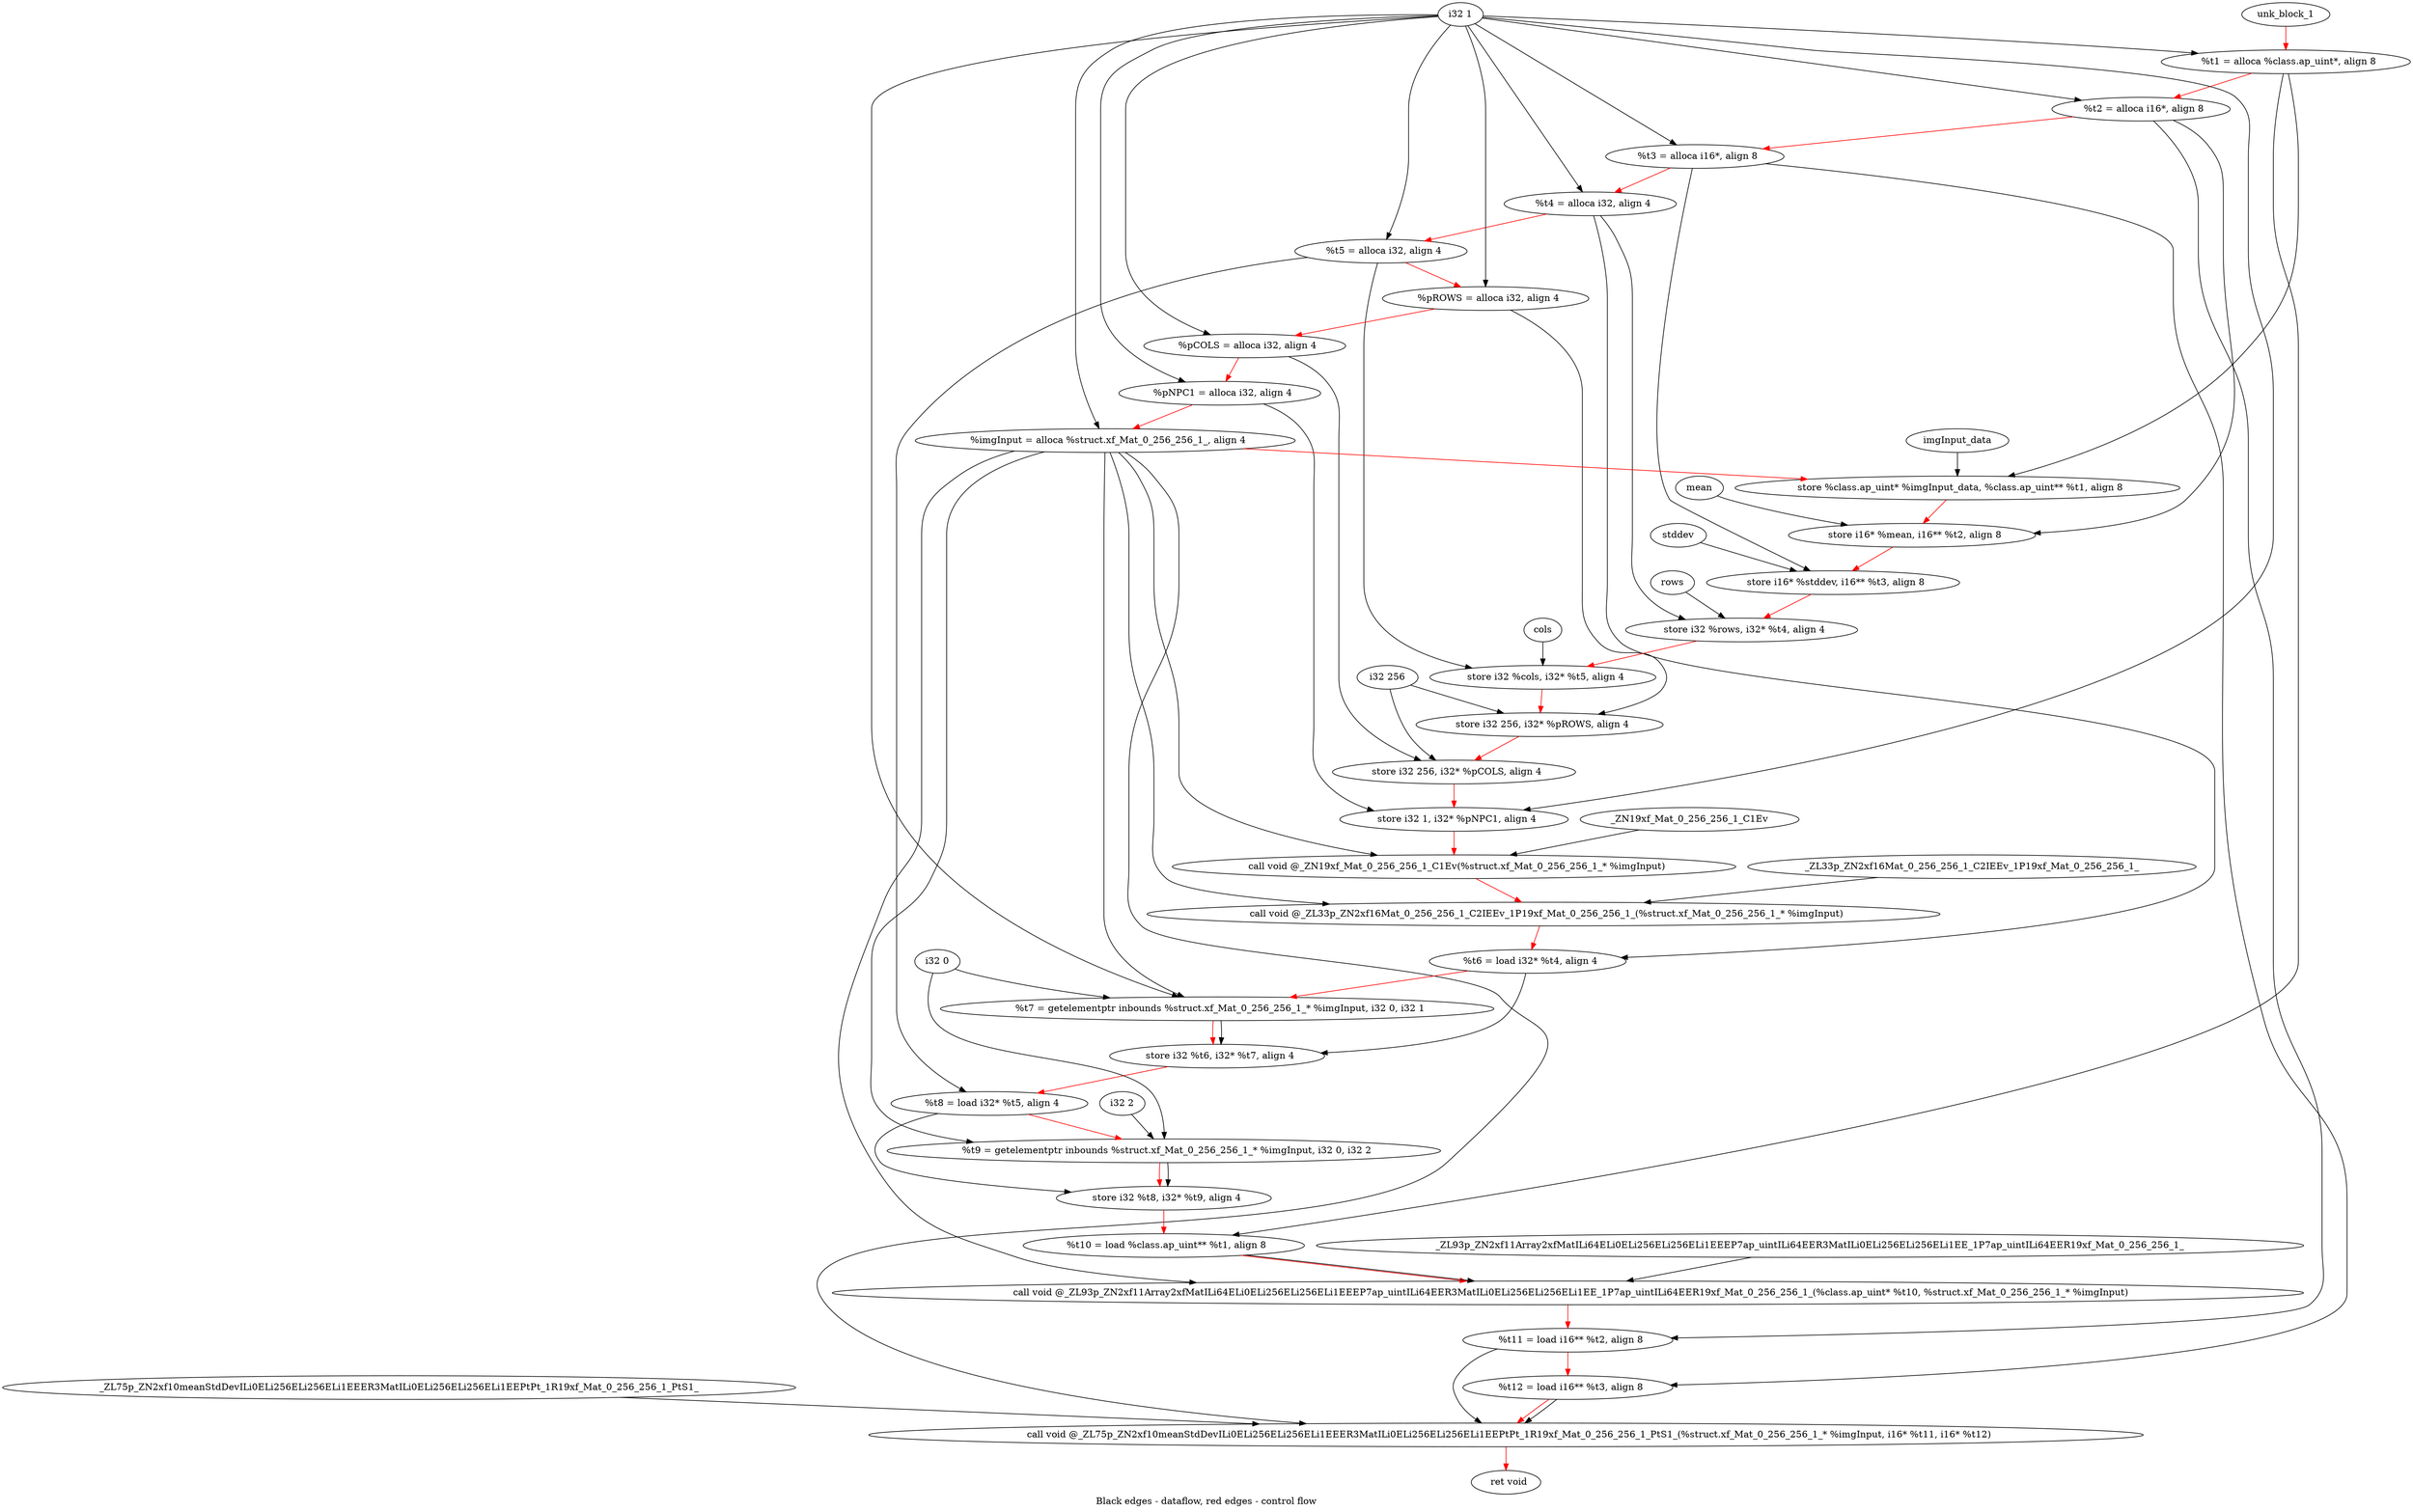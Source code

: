 digraph G {
compound=true
label="Black edges - dataflow, red edges - control flow"
"t1" [label="  %t1 = alloca %class.ap_uint*, align 8"]
"t2" [label="  %t2 = alloca i16*, align 8"]
"t3" [label="  %t3 = alloca i16*, align 8"]
"t4" [label="  %t4 = alloca i32, align 4"]
"t5" [label="  %t5 = alloca i32, align 4"]
"pROWS" [label="  %pROWS = alloca i32, align 4"]
"pCOLS" [label="  %pCOLS = alloca i32, align 4"]
"pNPC1" [label="  %pNPC1 = alloca i32, align 4"]
"imgInput" [label="  %imgInput = alloca %struct.xf_Mat_0_256_256_1_, align 4"]
"_1" [label="  store %class.ap_uint* %imgInput_data, %class.ap_uint** %t1, align 8"]
"_2" [label="  store i16* %mean, i16** %t2, align 8"]
"_3" [label="  store i16* %stddev, i16** %t3, align 8"]
"_4" [label="  store i32 %rows, i32* %t4, align 4"]
"_5" [label="  store i32 %cols, i32* %t5, align 4"]
"_6" [label="  store i32 256, i32* %pROWS, align 4"]
"_7" [label="  store i32 256, i32* %pCOLS, align 4"]
"_8" [label="  store i32 1, i32* %pNPC1, align 4"]
"_9" [label="  call void @_ZN19xf_Mat_0_256_256_1_C1Ev(%struct.xf_Mat_0_256_256_1_* %imgInput)"]
"_10" [label="  call void @_ZL33p_ZN2xf16Mat_0_256_256_1_C2IEEv_1P19xf_Mat_0_256_256_1_(%struct.xf_Mat_0_256_256_1_* %imgInput)"]
"t6" [label="  %t6 = load i32* %t4, align 4"]
"t7" [label="  %t7 = getelementptr inbounds %struct.xf_Mat_0_256_256_1_* %imgInput, i32 0, i32 1"]
"_11" [label="  store i32 %t6, i32* %t7, align 4"]
"t8" [label="  %t8 = load i32* %t5, align 4"]
"t9" [label="  %t9 = getelementptr inbounds %struct.xf_Mat_0_256_256_1_* %imgInput, i32 0, i32 2"]
"_12" [label="  store i32 %t8, i32* %t9, align 4"]
"t10" [label="  %t10 = load %class.ap_uint** %t1, align 8"]
"_13" [label="  call void @_ZL93p_ZN2xf11Array2xfMatILi64ELi0ELi256ELi256ELi1EEEP7ap_uintILi64EER3MatILi0ELi256ELi256ELi1EE_1P7ap_uintILi64EER19xf_Mat_0_256_256_1_(%class.ap_uint* %t10, %struct.xf_Mat_0_256_256_1_* %imgInput)"]
"t11" [label="  %t11 = load i16** %t2, align 8"]
"t12" [label="  %t12 = load i16** %t3, align 8"]
"_14" [label="  call void @_ZL75p_ZN2xf10meanStdDevILi0ELi256ELi256ELi1EEER3MatILi0ELi256ELi256ELi1EEPtPt_1R19xf_Mat_0_256_256_1_PtS1_(%struct.xf_Mat_0_256_256_1_* %imgInput, i16* %t11, i16* %t12)"]
"_15" [label="  ret void"]
"unk_block_1" -> "t1"[color=red]
"i32 1" -> "t1"
"t1" -> "t2"[color=red weight=2]
"i32 1" -> "t2"
"t2" -> "t3"[color=red weight=2]
"i32 1" -> "t3"
"t3" -> "t4"[color=red weight=2]
"i32 1" -> "t4"
"t4" -> "t5"[color=red weight=2]
"i32 1" -> "t5"
"t5" -> "pROWS"[color=red weight=2]
"i32 1" -> "pROWS"
"pROWS" -> "pCOLS"[color=red weight=2]
"i32 1" -> "pCOLS"
"pCOLS" -> "pNPC1"[color=red weight=2]
"i32 1" -> "pNPC1"
"pNPC1" -> "imgInput"[color=red weight=2]
"i32 1" -> "imgInput"
"imgInput" -> "_1"[color=red weight=2]
"imgInput_data" -> "_1"
"t1" -> "_1"
"_1" -> "_2"[color=red weight=2]
"mean" -> "_2"
"t2" -> "_2"
"_2" -> "_3"[color=red weight=2]
"stddev" -> "_3"
"t3" -> "_3"
"_3" -> "_4"[color=red weight=2]
"rows" -> "_4"
"t4" -> "_4"
"_4" -> "_5"[color=red weight=2]
"cols" -> "_5"
"t5" -> "_5"
"_5" -> "_6"[color=red weight=2]
"i32 256" -> "_6"
"pROWS" -> "_6"
"_6" -> "_7"[color=red weight=2]
"i32 256" -> "_7"
"pCOLS" -> "_7"
"_7" -> "_8"[color=red weight=2]
"i32 1" -> "_8"
"pNPC1" -> "_8"
"_8" -> "_9"[color=red weight=2]
"imgInput" -> "_9"
"_ZN19xf_Mat_0_256_256_1_C1Ev" -> "_9"
"_9" -> "_10"[color=red weight=2]
"imgInput" -> "_10"
"_ZL33p_ZN2xf16Mat_0_256_256_1_C2IEEv_1P19xf_Mat_0_256_256_1_" -> "_10"
"_10" -> "t6"[color=red weight=2]
"t4" -> "t6"
"t6" -> "t7"[color=red weight=2]
"imgInput" -> "t7"
"i32 0" -> "t7"
"i32 1" -> "t7"
"t7" -> "_11"[color=red weight=2]
"t6" -> "_11"
"t7" -> "_11"
"_11" -> "t8"[color=red weight=2]
"t5" -> "t8"
"t8" -> "t9"[color=red weight=2]
"imgInput" -> "t9"
"i32 0" -> "t9"
"i32 2" -> "t9"
"t9" -> "_12"[color=red weight=2]
"t8" -> "_12"
"t9" -> "_12"
"_12" -> "t10"[color=red weight=2]
"t1" -> "t10"
"t10" -> "_13"[color=red weight=2]
"t10" -> "_13"
"imgInput" -> "_13"
"_ZL93p_ZN2xf11Array2xfMatILi64ELi0ELi256ELi256ELi1EEEP7ap_uintILi64EER3MatILi0ELi256ELi256ELi1EE_1P7ap_uintILi64EER19xf_Mat_0_256_256_1_" -> "_13"
"_13" -> "t11"[color=red weight=2]
"t2" -> "t11"
"t11" -> "t12"[color=red weight=2]
"t3" -> "t12"
"t12" -> "_14"[color=red weight=2]
"imgInput" -> "_14"
"t11" -> "_14"
"t12" -> "_14"
"_ZL75p_ZN2xf10meanStdDevILi0ELi256ELi256ELi1EEER3MatILi0ELi256ELi256ELi1EEPtPt_1R19xf_Mat_0_256_256_1_PtS1_" -> "_14"
"_14" -> "_15"[color=red weight=2]

}
